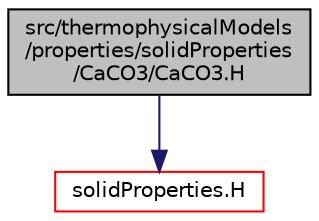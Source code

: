 digraph "src/thermophysicalModels/properties/solidProperties/CaCO3/CaCO3.H"
{
  bgcolor="transparent";
  edge [fontname="Helvetica",fontsize="10",labelfontname="Helvetica",labelfontsize="10"];
  node [fontname="Helvetica",fontsize="10",shape=record];
  Node0 [label="src/thermophysicalModels\l/properties/solidProperties\l/CaCO3/CaCO3.H",height=0.2,width=0.4,color="black", fillcolor="grey75", style="filled", fontcolor="black"];
  Node0 -> Node1 [color="midnightblue",fontsize="10",style="solid",fontname="Helvetica"];
  Node1 [label="solidProperties.H",height=0.2,width=0.4,color="red",URL="$a16340.html"];
}

